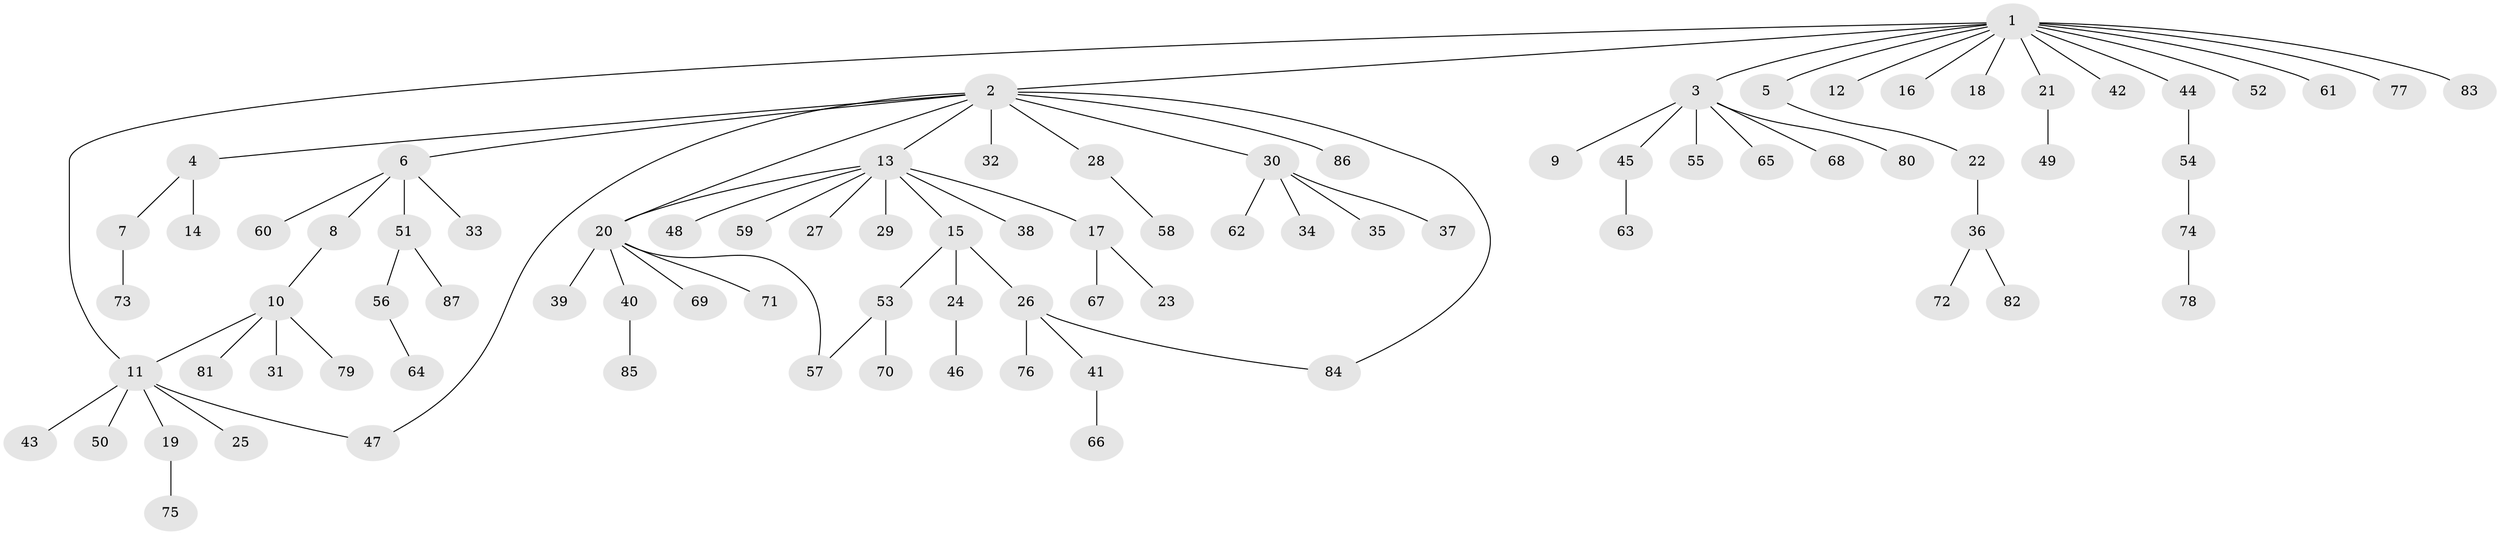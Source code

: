// Generated by graph-tools (version 1.1) at 2025/01/03/09/25 03:01:39]
// undirected, 87 vertices, 91 edges
graph export_dot {
graph [start="1"]
  node [color=gray90,style=filled];
  1;
  2;
  3;
  4;
  5;
  6;
  7;
  8;
  9;
  10;
  11;
  12;
  13;
  14;
  15;
  16;
  17;
  18;
  19;
  20;
  21;
  22;
  23;
  24;
  25;
  26;
  27;
  28;
  29;
  30;
  31;
  32;
  33;
  34;
  35;
  36;
  37;
  38;
  39;
  40;
  41;
  42;
  43;
  44;
  45;
  46;
  47;
  48;
  49;
  50;
  51;
  52;
  53;
  54;
  55;
  56;
  57;
  58;
  59;
  60;
  61;
  62;
  63;
  64;
  65;
  66;
  67;
  68;
  69;
  70;
  71;
  72;
  73;
  74;
  75;
  76;
  77;
  78;
  79;
  80;
  81;
  82;
  83;
  84;
  85;
  86;
  87;
  1 -- 2;
  1 -- 3;
  1 -- 5;
  1 -- 11;
  1 -- 12;
  1 -- 16;
  1 -- 18;
  1 -- 21;
  1 -- 42;
  1 -- 44;
  1 -- 52;
  1 -- 61;
  1 -- 77;
  1 -- 83;
  2 -- 4;
  2 -- 6;
  2 -- 13;
  2 -- 20;
  2 -- 28;
  2 -- 30;
  2 -- 32;
  2 -- 47;
  2 -- 84;
  2 -- 86;
  3 -- 9;
  3 -- 45;
  3 -- 55;
  3 -- 65;
  3 -- 68;
  3 -- 80;
  4 -- 7;
  4 -- 14;
  5 -- 22;
  6 -- 8;
  6 -- 33;
  6 -- 51;
  6 -- 60;
  7 -- 73;
  8 -- 10;
  10 -- 11;
  10 -- 31;
  10 -- 79;
  10 -- 81;
  11 -- 19;
  11 -- 25;
  11 -- 43;
  11 -- 47;
  11 -- 50;
  13 -- 15;
  13 -- 17;
  13 -- 20;
  13 -- 27;
  13 -- 29;
  13 -- 38;
  13 -- 48;
  13 -- 59;
  15 -- 24;
  15 -- 26;
  15 -- 53;
  17 -- 23;
  17 -- 67;
  19 -- 75;
  20 -- 39;
  20 -- 40;
  20 -- 57;
  20 -- 69;
  20 -- 71;
  21 -- 49;
  22 -- 36;
  24 -- 46;
  26 -- 41;
  26 -- 76;
  26 -- 84;
  28 -- 58;
  30 -- 34;
  30 -- 35;
  30 -- 37;
  30 -- 62;
  36 -- 72;
  36 -- 82;
  40 -- 85;
  41 -- 66;
  44 -- 54;
  45 -- 63;
  51 -- 56;
  51 -- 87;
  53 -- 57;
  53 -- 70;
  54 -- 74;
  56 -- 64;
  74 -- 78;
}
